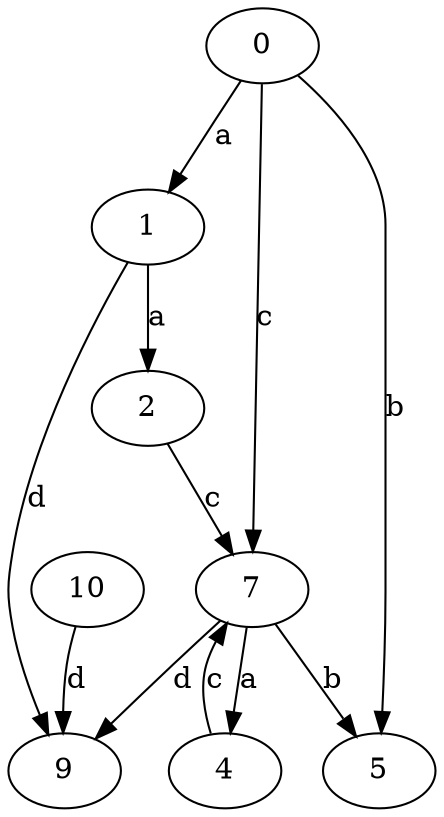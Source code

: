 strict digraph  {
1;
2;
4;
5;
0;
7;
9;
10;
1 -> 2  [label=a];
1 -> 9  [label=d];
2 -> 7  [label=c];
4 -> 7  [label=c];
0 -> 1  [label=a];
0 -> 5  [label=b];
0 -> 7  [label=c];
7 -> 4  [label=a];
7 -> 5  [label=b];
7 -> 9  [label=d];
10 -> 9  [label=d];
}
